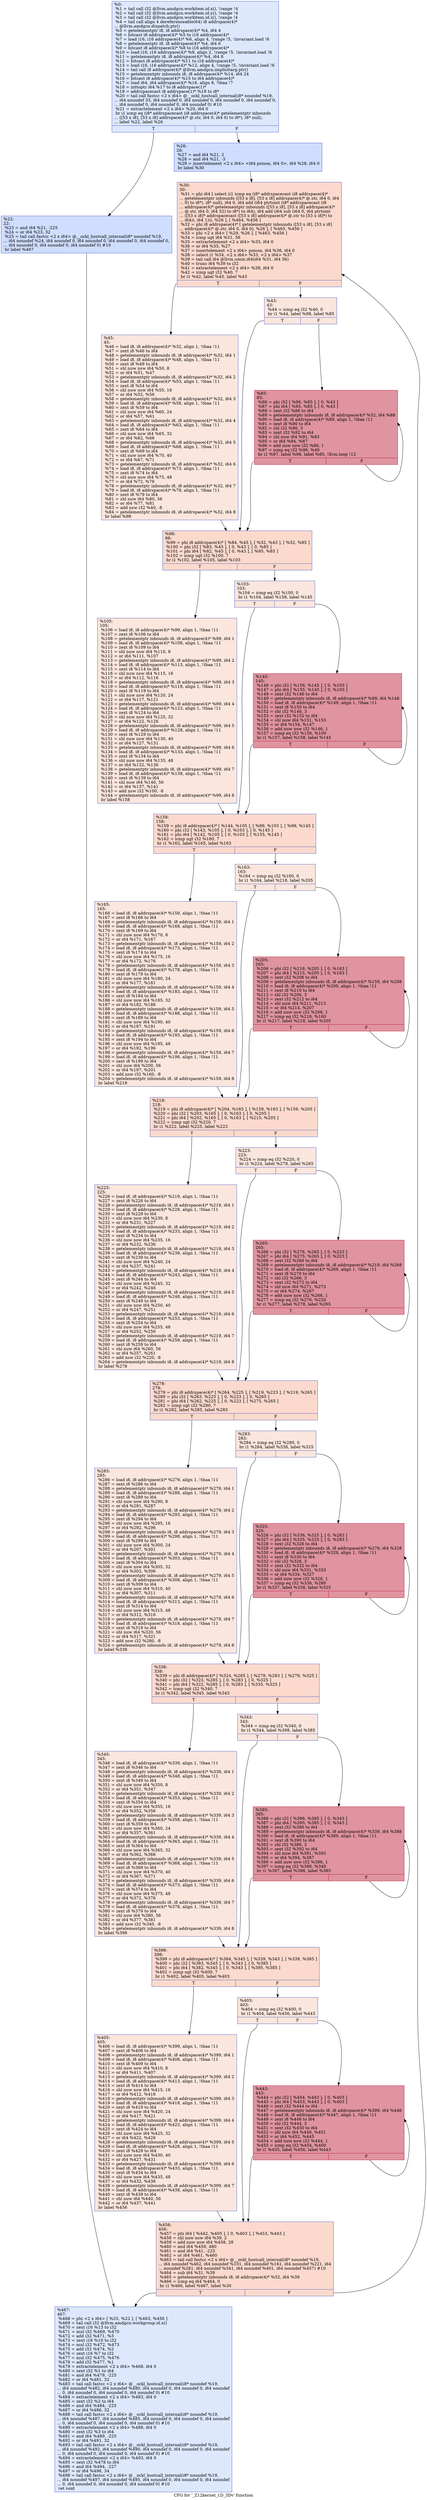 digraph "CFG for '_Z12kernel_1D_3Dv' function" {
	label="CFG for '_Z12kernel_1D_3Dv' function";

	Node0x54bc0a0 [shape=record,color="#3d50c3ff", style=filled, fillcolor="#b2ccfb70",label="{%0:\l  %1 = tail call i32 @llvm.amdgcn.workitem.id.x(), !range !4\l  %2 = tail call i32 @llvm.amdgcn.workitem.id.y(), !range !4\l  %3 = tail call i32 @llvm.amdgcn.workitem.id.z(), !range !4\l  %4 = tail call align 4 dereferenceable(64) i8 addrspace(4)*\l... @llvm.amdgcn.dispatch.ptr()\l  %5 = getelementptr i8, i8 addrspace(4)* %4, i64 4\l  %6 = bitcast i8 addrspace(4)* %5 to i16 addrspace(4)*\l  %7 = load i16, i16 addrspace(4)* %6, align 4, !range !5, !invariant.load !6\l  %8 = getelementptr i8, i8 addrspace(4)* %4, i64 6\l  %9 = bitcast i8 addrspace(4)* %8 to i16 addrspace(4)*\l  %10 = load i16, i16 addrspace(4)* %9, align 2, !range !5, !invariant.load !6\l  %11 = getelementptr i8, i8 addrspace(4)* %4, i64 8\l  %12 = bitcast i8 addrspace(4)* %11 to i16 addrspace(4)*\l  %13 = load i16, i16 addrspace(4)* %12, align 4, !range !5, !invariant.load !6\l  %14 = tail call i8 addrspace(4)* @llvm.amdgcn.implicitarg.ptr()\l  %15 = getelementptr inbounds i8, i8 addrspace(4)* %14, i64 24\l  %16 = bitcast i8 addrspace(4)* %15 to i64 addrspace(4)*\l  %17 = load i64, i64 addrspace(4)* %16, align 8, !tbaa !7\l  %18 = inttoptr i64 %17 to i8 addrspace(1)*\l  %19 = addrspacecast i8 addrspace(1)* %18 to i8*\l  %20 = tail call fastcc \<2 x i64\> @__ockl_hostcall_internal(i8* noundef %19,\l... i64 noundef 33, i64 noundef 0, i64 noundef 0, i64 noundef 0, i64 noundef 0,\l... i64 noundef 0, i64 noundef 0, i64 noundef 0) #10\l  %21 = extractelement \<2 x i64\> %20, i64 0\l  br i1 icmp eq (i8* addrspacecast (i8 addrspace(4)* getelementptr inbounds\l... ([53 x i8], [53 x i8] addrspace(4)* @.str, i64 0, i64 0) to i8*), i8* null),\l... label %22, label %26\l|{<s0>T|<s1>F}}"];
	Node0x54bc0a0:s0 -> Node0x54c04b0;
	Node0x54bc0a0:s1 -> Node0x54c0ea0;
	Node0x54c04b0 [shape=record,color="#3d50c3ff", style=filled, fillcolor="#93b5fe70",label="{%22:\l22:                                               \l  %23 = and i64 %21, -225\l  %24 = or i64 %23, 32\l  %25 = tail call fastcc \<2 x i64\> @__ockl_hostcall_internal(i8* noundef %19,\l... i64 noundef %24, i64 noundef 0, i64 noundef 0, i64 noundef 0, i64 noundef 0,\l... i64 noundef 0, i64 noundef 0, i64 noundef 0) #10\l  br label %467\l}"];
	Node0x54c04b0 -> Node0x54c1180;
	Node0x54c0ea0 [shape=record,color="#3d50c3ff", style=filled, fillcolor="#93b5fe70",label="{%26:\l26:                                               \l  %27 = and i64 %21, 2\l  %28 = and i64 %21, -3\l  %29 = insertelement \<2 x i64\> \<i64 poison, i64 0\>, i64 %28, i64 0\l  br label %30\l}"];
	Node0x54c0ea0 -> Node0x54c1d20;
	Node0x54c1d20 [shape=record,color="#3d50c3ff", style=filled, fillcolor="#f7ac8e70",label="{%30:\l30:                                               \l  %31 = phi i64 [ select (i1 icmp eq (i8* addrspacecast (i8 addrspace(4)*\l... getelementptr inbounds ([53 x i8], [53 x i8] addrspace(4)* @.str, i64 0, i64\l... 0) to i8*), i8* null), i64 0, i64 add (i64 ptrtoint (i8* addrspacecast (i8\l... addrspace(4)* getelementptr inbounds ([53 x i8], [53 x i8] addrspace(4)*\l... @.str, i64 0, i64 52) to i8*) to i64), i64 add (i64 sub (i64 0, i64 ptrtoint\l... ([53 x i8]* addrspacecast ([53 x i8] addrspace(4)* @.str to [53 x i8]*) to\l... i64)), i64 1))), %26 ], [ %464, %456 ]\l  %32 = phi i8 addrspace(4)* [ getelementptr inbounds ([53 x i8], [53 x i8]\l... addrspace(4)* @.str, i64 0, i64 0), %26 ], [ %465, %456 ]\l  %33 = phi \<2 x i64\> [ %29, %26 ], [ %463, %456 ]\l  %34 = icmp ugt i64 %31, 56\l  %35 = extractelement \<2 x i64\> %33, i64 0\l  %36 = or i64 %35, %27\l  %37 = insertelement \<2 x i64\> poison, i64 %36, i64 0\l  %38 = select i1 %34, \<2 x i64\> %33, \<2 x i64\> %37\l  %39 = tail call i64 @llvm.umin.i64(i64 %31, i64 56)\l  %40 = trunc i64 %39 to i32\l  %41 = extractelement \<2 x i64\> %38, i64 0\l  %42 = icmp ugt i32 %40, 7\l  br i1 %42, label %45, label %43\l|{<s0>T|<s1>F}}"];
	Node0x54c1d20:s0 -> Node0x54c2d90;
	Node0x54c1d20:s1 -> Node0x54c2e20;
	Node0x54c2e20 [shape=record,color="#3d50c3ff", style=filled, fillcolor="#f3c7b170",label="{%43:\l43:                                               \l  %44 = icmp eq i32 %40, 0\l  br i1 %44, label %98, label %85\l|{<s0>T|<s1>F}}"];
	Node0x54c2e20:s0 -> Node0x54c3020;
	Node0x54c2e20:s1 -> Node0x54c3070;
	Node0x54c2d90 [shape=record,color="#3d50c3ff", style=filled, fillcolor="#f3c7b170",label="{%45:\l45:                                               \l  %46 = load i8, i8 addrspace(4)* %32, align 1, !tbaa !11\l  %47 = zext i8 %46 to i64\l  %48 = getelementptr inbounds i8, i8 addrspace(4)* %32, i64 1\l  %49 = load i8, i8 addrspace(4)* %48, align 1, !tbaa !11\l  %50 = zext i8 %49 to i64\l  %51 = shl nuw nsw i64 %50, 8\l  %52 = or i64 %51, %47\l  %53 = getelementptr inbounds i8, i8 addrspace(4)* %32, i64 2\l  %54 = load i8, i8 addrspace(4)* %53, align 1, !tbaa !11\l  %55 = zext i8 %54 to i64\l  %56 = shl nuw nsw i64 %55, 16\l  %57 = or i64 %52, %56\l  %58 = getelementptr inbounds i8, i8 addrspace(4)* %32, i64 3\l  %59 = load i8, i8 addrspace(4)* %58, align 1, !tbaa !11\l  %60 = zext i8 %59 to i64\l  %61 = shl nuw nsw i64 %60, 24\l  %62 = or i64 %57, %61\l  %63 = getelementptr inbounds i8, i8 addrspace(4)* %32, i64 4\l  %64 = load i8, i8 addrspace(4)* %63, align 1, !tbaa !11\l  %65 = zext i8 %64 to i64\l  %66 = shl nuw nsw i64 %65, 32\l  %67 = or i64 %62, %66\l  %68 = getelementptr inbounds i8, i8 addrspace(4)* %32, i64 5\l  %69 = load i8, i8 addrspace(4)* %68, align 1, !tbaa !11\l  %70 = zext i8 %69 to i64\l  %71 = shl nuw nsw i64 %70, 40\l  %72 = or i64 %67, %71\l  %73 = getelementptr inbounds i8, i8 addrspace(4)* %32, i64 6\l  %74 = load i8, i8 addrspace(4)* %73, align 1, !tbaa !11\l  %75 = zext i8 %74 to i64\l  %76 = shl nuw nsw i64 %75, 48\l  %77 = or i64 %72, %76\l  %78 = getelementptr inbounds i8, i8 addrspace(4)* %32, i64 7\l  %79 = load i8, i8 addrspace(4)* %78, align 1, !tbaa !11\l  %80 = zext i8 %79 to i64\l  %81 = shl nuw i64 %80, 56\l  %82 = or i64 %77, %81\l  %83 = add nsw i32 %40, -8\l  %84 = getelementptr inbounds i8, i8 addrspace(4)* %32, i64 8\l  br label %98\l}"];
	Node0x54c2d90 -> Node0x54c3020;
	Node0x54c3070 [shape=record,color="#b70d28ff", style=filled, fillcolor="#b70d2870",label="{%85:\l85:                                               \l  %86 = phi i32 [ %96, %85 ], [ 0, %43 ]\l  %87 = phi i64 [ %95, %85 ], [ 0, %43 ]\l  %88 = zext i32 %86 to i64\l  %89 = getelementptr inbounds i8, i8 addrspace(4)* %32, i64 %88\l  %90 = load i8, i8 addrspace(4)* %89, align 1, !tbaa !11\l  %91 = zext i8 %90 to i64\l  %92 = shl i32 %86, 3\l  %93 = zext i32 %92 to i64\l  %94 = shl nuw i64 %91, %93\l  %95 = or i64 %94, %87\l  %96 = add nuw nsw i32 %86, 1\l  %97 = icmp eq i32 %96, %40\l  br i1 %97, label %98, label %85, !llvm.loop !12\l|{<s0>T|<s1>F}}"];
	Node0x54c3070:s0 -> Node0x54c3020;
	Node0x54c3070:s1 -> Node0x54c3070;
	Node0x54c3020 [shape=record,color="#3d50c3ff", style=filled, fillcolor="#f7ac8e70",label="{%98:\l98:                                               \l  %99 = phi i8 addrspace(4)* [ %84, %45 ], [ %32, %43 ], [ %32, %85 ]\l  %100 = phi i32 [ %83, %45 ], [ 0, %43 ], [ 0, %85 ]\l  %101 = phi i64 [ %82, %45 ], [ 0, %43 ], [ %95, %85 ]\l  %102 = icmp ugt i32 %100, 7\l  br i1 %102, label %105, label %103\l|{<s0>T|<s1>F}}"];
	Node0x54c3020:s0 -> Node0x54c5d00;
	Node0x54c3020:s1 -> Node0x54c5d50;
	Node0x54c5d50 [shape=record,color="#3d50c3ff", style=filled, fillcolor="#f3c7b170",label="{%103:\l103:                                              \l  %104 = icmp eq i32 %100, 0\l  br i1 %104, label %158, label %145\l|{<s0>T|<s1>F}}"];
	Node0x54c5d50:s0 -> Node0x54c5f20;
	Node0x54c5d50:s1 -> Node0x54c5f70;
	Node0x54c5d00 [shape=record,color="#3d50c3ff", style=filled, fillcolor="#f3c7b170",label="{%105:\l105:                                              \l  %106 = load i8, i8 addrspace(4)* %99, align 1, !tbaa !11\l  %107 = zext i8 %106 to i64\l  %108 = getelementptr inbounds i8, i8 addrspace(4)* %99, i64 1\l  %109 = load i8, i8 addrspace(4)* %108, align 1, !tbaa !11\l  %110 = zext i8 %109 to i64\l  %111 = shl nuw nsw i64 %110, 8\l  %112 = or i64 %111, %107\l  %113 = getelementptr inbounds i8, i8 addrspace(4)* %99, i64 2\l  %114 = load i8, i8 addrspace(4)* %113, align 1, !tbaa !11\l  %115 = zext i8 %114 to i64\l  %116 = shl nuw nsw i64 %115, 16\l  %117 = or i64 %112, %116\l  %118 = getelementptr inbounds i8, i8 addrspace(4)* %99, i64 3\l  %119 = load i8, i8 addrspace(4)* %118, align 1, !tbaa !11\l  %120 = zext i8 %119 to i64\l  %121 = shl nuw nsw i64 %120, 24\l  %122 = or i64 %117, %121\l  %123 = getelementptr inbounds i8, i8 addrspace(4)* %99, i64 4\l  %124 = load i8, i8 addrspace(4)* %123, align 1, !tbaa !11\l  %125 = zext i8 %124 to i64\l  %126 = shl nuw nsw i64 %125, 32\l  %127 = or i64 %122, %126\l  %128 = getelementptr inbounds i8, i8 addrspace(4)* %99, i64 5\l  %129 = load i8, i8 addrspace(4)* %128, align 1, !tbaa !11\l  %130 = zext i8 %129 to i64\l  %131 = shl nuw nsw i64 %130, 40\l  %132 = or i64 %127, %131\l  %133 = getelementptr inbounds i8, i8 addrspace(4)* %99, i64 6\l  %134 = load i8, i8 addrspace(4)* %133, align 1, !tbaa !11\l  %135 = zext i8 %134 to i64\l  %136 = shl nuw nsw i64 %135, 48\l  %137 = or i64 %132, %136\l  %138 = getelementptr inbounds i8, i8 addrspace(4)* %99, i64 7\l  %139 = load i8, i8 addrspace(4)* %138, align 1, !tbaa !11\l  %140 = zext i8 %139 to i64\l  %141 = shl nuw i64 %140, 56\l  %142 = or i64 %137, %141\l  %143 = add nsw i32 %100, -8\l  %144 = getelementptr inbounds i8, i8 addrspace(4)* %99, i64 8\l  br label %158\l}"];
	Node0x54c5d00 -> Node0x54c5f20;
	Node0x54c5f70 [shape=record,color="#b70d28ff", style=filled, fillcolor="#b70d2870",label="{%145:\l145:                                              \l  %146 = phi i32 [ %156, %145 ], [ 0, %103 ]\l  %147 = phi i64 [ %155, %145 ], [ 0, %103 ]\l  %148 = zext i32 %146 to i64\l  %149 = getelementptr inbounds i8, i8 addrspace(4)* %99, i64 %148\l  %150 = load i8, i8 addrspace(4)* %149, align 1, !tbaa !11\l  %151 = zext i8 %150 to i64\l  %152 = shl i32 %146, 3\l  %153 = zext i32 %152 to i64\l  %154 = shl nuw i64 %151, %153\l  %155 = or i64 %154, %147\l  %156 = add nuw nsw i32 %146, 1\l  %157 = icmp eq i32 %156, %100\l  br i1 %157, label %158, label %145\l|{<s0>T|<s1>F}}"];
	Node0x54c5f70:s0 -> Node0x54c5f20;
	Node0x54c5f70:s1 -> Node0x54c5f70;
	Node0x54c5f20 [shape=record,color="#3d50c3ff", style=filled, fillcolor="#f7ac8e70",label="{%158:\l158:                                              \l  %159 = phi i8 addrspace(4)* [ %144, %105 ], [ %99, %103 ], [ %99, %145 ]\l  %160 = phi i32 [ %143, %105 ], [ 0, %103 ], [ 0, %145 ]\l  %161 = phi i64 [ %142, %105 ], [ 0, %103 ], [ %155, %145 ]\l  %162 = icmp ugt i32 %160, 7\l  br i1 %162, label %165, label %163\l|{<s0>T|<s1>F}}"];
	Node0x54c5f20:s0 -> Node0x54c8440;
	Node0x54c5f20:s1 -> Node0x54c8490;
	Node0x54c8490 [shape=record,color="#3d50c3ff", style=filled, fillcolor="#f3c7b170",label="{%163:\l163:                                              \l  %164 = icmp eq i32 %160, 0\l  br i1 %164, label %218, label %205\l|{<s0>T|<s1>F}}"];
	Node0x54c8490:s0 -> Node0x54c8620;
	Node0x54c8490:s1 -> Node0x54c8670;
	Node0x54c8440 [shape=record,color="#3d50c3ff", style=filled, fillcolor="#f3c7b170",label="{%165:\l165:                                              \l  %166 = load i8, i8 addrspace(4)* %159, align 1, !tbaa !11\l  %167 = zext i8 %166 to i64\l  %168 = getelementptr inbounds i8, i8 addrspace(4)* %159, i64 1\l  %169 = load i8, i8 addrspace(4)* %168, align 1, !tbaa !11\l  %170 = zext i8 %169 to i64\l  %171 = shl nuw nsw i64 %170, 8\l  %172 = or i64 %171, %167\l  %173 = getelementptr inbounds i8, i8 addrspace(4)* %159, i64 2\l  %174 = load i8, i8 addrspace(4)* %173, align 1, !tbaa !11\l  %175 = zext i8 %174 to i64\l  %176 = shl nuw nsw i64 %175, 16\l  %177 = or i64 %172, %176\l  %178 = getelementptr inbounds i8, i8 addrspace(4)* %159, i64 3\l  %179 = load i8, i8 addrspace(4)* %178, align 1, !tbaa !11\l  %180 = zext i8 %179 to i64\l  %181 = shl nuw nsw i64 %180, 24\l  %182 = or i64 %177, %181\l  %183 = getelementptr inbounds i8, i8 addrspace(4)* %159, i64 4\l  %184 = load i8, i8 addrspace(4)* %183, align 1, !tbaa !11\l  %185 = zext i8 %184 to i64\l  %186 = shl nuw nsw i64 %185, 32\l  %187 = or i64 %182, %186\l  %188 = getelementptr inbounds i8, i8 addrspace(4)* %159, i64 5\l  %189 = load i8, i8 addrspace(4)* %188, align 1, !tbaa !11\l  %190 = zext i8 %189 to i64\l  %191 = shl nuw nsw i64 %190, 40\l  %192 = or i64 %187, %191\l  %193 = getelementptr inbounds i8, i8 addrspace(4)* %159, i64 6\l  %194 = load i8, i8 addrspace(4)* %193, align 1, !tbaa !11\l  %195 = zext i8 %194 to i64\l  %196 = shl nuw nsw i64 %195, 48\l  %197 = or i64 %192, %196\l  %198 = getelementptr inbounds i8, i8 addrspace(4)* %159, i64 7\l  %199 = load i8, i8 addrspace(4)* %198, align 1, !tbaa !11\l  %200 = zext i8 %199 to i64\l  %201 = shl nuw i64 %200, 56\l  %202 = or i64 %197, %201\l  %203 = add nsw i32 %160, -8\l  %204 = getelementptr inbounds i8, i8 addrspace(4)* %159, i64 8\l  br label %218\l}"];
	Node0x54c8440 -> Node0x54c8620;
	Node0x54c8670 [shape=record,color="#b70d28ff", style=filled, fillcolor="#b70d2870",label="{%205:\l205:                                              \l  %206 = phi i32 [ %216, %205 ], [ 0, %163 ]\l  %207 = phi i64 [ %215, %205 ], [ 0, %163 ]\l  %208 = zext i32 %206 to i64\l  %209 = getelementptr inbounds i8, i8 addrspace(4)* %159, i64 %208\l  %210 = load i8, i8 addrspace(4)* %209, align 1, !tbaa !11\l  %211 = zext i8 %210 to i64\l  %212 = shl i32 %206, 3\l  %213 = zext i32 %212 to i64\l  %214 = shl nuw i64 %211, %213\l  %215 = or i64 %214, %207\l  %216 = add nuw nsw i32 %206, 1\l  %217 = icmp eq i32 %216, %160\l  br i1 %217, label %218, label %205\l|{<s0>T|<s1>F}}"];
	Node0x54c8670:s0 -> Node0x54c8620;
	Node0x54c8670:s1 -> Node0x54c8670;
	Node0x54c8620 [shape=record,color="#3d50c3ff", style=filled, fillcolor="#f7ac8e70",label="{%218:\l218:                                              \l  %219 = phi i8 addrspace(4)* [ %204, %165 ], [ %159, %163 ], [ %159, %205 ]\l  %220 = phi i32 [ %203, %165 ], [ 0, %163 ], [ 0, %205 ]\l  %221 = phi i64 [ %202, %165 ], [ 0, %163 ], [ %215, %205 ]\l  %222 = icmp ugt i32 %220, 7\l  br i1 %222, label %225, label %223\l|{<s0>T|<s1>F}}"];
	Node0x54c8620:s0 -> Node0x54ca6c0;
	Node0x54c8620:s1 -> Node0x54ca710;
	Node0x54ca710 [shape=record,color="#3d50c3ff", style=filled, fillcolor="#f3c7b170",label="{%223:\l223:                                              \l  %224 = icmp eq i32 %220, 0\l  br i1 %224, label %278, label %265\l|{<s0>T|<s1>F}}"];
	Node0x54ca710:s0 -> Node0x54ca8a0;
	Node0x54ca710:s1 -> Node0x54ca8f0;
	Node0x54ca6c0 [shape=record,color="#3d50c3ff", style=filled, fillcolor="#f3c7b170",label="{%225:\l225:                                              \l  %226 = load i8, i8 addrspace(4)* %219, align 1, !tbaa !11\l  %227 = zext i8 %226 to i64\l  %228 = getelementptr inbounds i8, i8 addrspace(4)* %219, i64 1\l  %229 = load i8, i8 addrspace(4)* %228, align 1, !tbaa !11\l  %230 = zext i8 %229 to i64\l  %231 = shl nuw nsw i64 %230, 8\l  %232 = or i64 %231, %227\l  %233 = getelementptr inbounds i8, i8 addrspace(4)* %219, i64 2\l  %234 = load i8, i8 addrspace(4)* %233, align 1, !tbaa !11\l  %235 = zext i8 %234 to i64\l  %236 = shl nuw nsw i64 %235, 16\l  %237 = or i64 %232, %236\l  %238 = getelementptr inbounds i8, i8 addrspace(4)* %219, i64 3\l  %239 = load i8, i8 addrspace(4)* %238, align 1, !tbaa !11\l  %240 = zext i8 %239 to i64\l  %241 = shl nuw nsw i64 %240, 24\l  %242 = or i64 %237, %241\l  %243 = getelementptr inbounds i8, i8 addrspace(4)* %219, i64 4\l  %244 = load i8, i8 addrspace(4)* %243, align 1, !tbaa !11\l  %245 = zext i8 %244 to i64\l  %246 = shl nuw nsw i64 %245, 32\l  %247 = or i64 %242, %246\l  %248 = getelementptr inbounds i8, i8 addrspace(4)* %219, i64 5\l  %249 = load i8, i8 addrspace(4)* %248, align 1, !tbaa !11\l  %250 = zext i8 %249 to i64\l  %251 = shl nuw nsw i64 %250, 40\l  %252 = or i64 %247, %251\l  %253 = getelementptr inbounds i8, i8 addrspace(4)* %219, i64 6\l  %254 = load i8, i8 addrspace(4)* %253, align 1, !tbaa !11\l  %255 = zext i8 %254 to i64\l  %256 = shl nuw nsw i64 %255, 48\l  %257 = or i64 %252, %256\l  %258 = getelementptr inbounds i8, i8 addrspace(4)* %219, i64 7\l  %259 = load i8, i8 addrspace(4)* %258, align 1, !tbaa !11\l  %260 = zext i8 %259 to i64\l  %261 = shl nuw i64 %260, 56\l  %262 = or i64 %257, %261\l  %263 = add nsw i32 %220, -8\l  %264 = getelementptr inbounds i8, i8 addrspace(4)* %219, i64 8\l  br label %278\l}"];
	Node0x54ca6c0 -> Node0x54ca8a0;
	Node0x54ca8f0 [shape=record,color="#b70d28ff", style=filled, fillcolor="#b70d2870",label="{%265:\l265:                                              \l  %266 = phi i32 [ %276, %265 ], [ 0, %223 ]\l  %267 = phi i64 [ %275, %265 ], [ 0, %223 ]\l  %268 = zext i32 %266 to i64\l  %269 = getelementptr inbounds i8, i8 addrspace(4)* %219, i64 %268\l  %270 = load i8, i8 addrspace(4)* %269, align 1, !tbaa !11\l  %271 = zext i8 %270 to i64\l  %272 = shl i32 %266, 3\l  %273 = zext i32 %272 to i64\l  %274 = shl nuw i64 %271, %273\l  %275 = or i64 %274, %267\l  %276 = add nuw nsw i32 %266, 1\l  %277 = icmp eq i32 %276, %220\l  br i1 %277, label %278, label %265\l|{<s0>T|<s1>F}}"];
	Node0x54ca8f0:s0 -> Node0x54ca8a0;
	Node0x54ca8f0:s1 -> Node0x54ca8f0;
	Node0x54ca8a0 [shape=record,color="#3d50c3ff", style=filled, fillcolor="#f7ac8e70",label="{%278:\l278:                                              \l  %279 = phi i8 addrspace(4)* [ %264, %225 ], [ %219, %223 ], [ %219, %265 ]\l  %280 = phi i32 [ %263, %225 ], [ 0, %223 ], [ 0, %265 ]\l  %281 = phi i64 [ %262, %225 ], [ 0, %223 ], [ %275, %265 ]\l  %282 = icmp ugt i32 %280, 7\l  br i1 %282, label %285, label %283\l|{<s0>T|<s1>F}}"];
	Node0x54ca8a0:s0 -> Node0x54cd120;
	Node0x54ca8a0:s1 -> Node0x54cd170;
	Node0x54cd170 [shape=record,color="#3d50c3ff", style=filled, fillcolor="#f3c7b170",label="{%283:\l283:                                              \l  %284 = icmp eq i32 %280, 0\l  br i1 %284, label %338, label %325\l|{<s0>T|<s1>F}}"];
	Node0x54cd170:s0 -> Node0x54cd300;
	Node0x54cd170:s1 -> Node0x54cd350;
	Node0x54cd120 [shape=record,color="#3d50c3ff", style=filled, fillcolor="#f3c7b170",label="{%285:\l285:                                              \l  %286 = load i8, i8 addrspace(4)* %279, align 1, !tbaa !11\l  %287 = zext i8 %286 to i64\l  %288 = getelementptr inbounds i8, i8 addrspace(4)* %279, i64 1\l  %289 = load i8, i8 addrspace(4)* %288, align 1, !tbaa !11\l  %290 = zext i8 %289 to i64\l  %291 = shl nuw nsw i64 %290, 8\l  %292 = or i64 %291, %287\l  %293 = getelementptr inbounds i8, i8 addrspace(4)* %279, i64 2\l  %294 = load i8, i8 addrspace(4)* %293, align 1, !tbaa !11\l  %295 = zext i8 %294 to i64\l  %296 = shl nuw nsw i64 %295, 16\l  %297 = or i64 %292, %296\l  %298 = getelementptr inbounds i8, i8 addrspace(4)* %279, i64 3\l  %299 = load i8, i8 addrspace(4)* %298, align 1, !tbaa !11\l  %300 = zext i8 %299 to i64\l  %301 = shl nuw nsw i64 %300, 24\l  %302 = or i64 %297, %301\l  %303 = getelementptr inbounds i8, i8 addrspace(4)* %279, i64 4\l  %304 = load i8, i8 addrspace(4)* %303, align 1, !tbaa !11\l  %305 = zext i8 %304 to i64\l  %306 = shl nuw nsw i64 %305, 32\l  %307 = or i64 %302, %306\l  %308 = getelementptr inbounds i8, i8 addrspace(4)* %279, i64 5\l  %309 = load i8, i8 addrspace(4)* %308, align 1, !tbaa !11\l  %310 = zext i8 %309 to i64\l  %311 = shl nuw nsw i64 %310, 40\l  %312 = or i64 %307, %311\l  %313 = getelementptr inbounds i8, i8 addrspace(4)* %279, i64 6\l  %314 = load i8, i8 addrspace(4)* %313, align 1, !tbaa !11\l  %315 = zext i8 %314 to i64\l  %316 = shl nuw nsw i64 %315, 48\l  %317 = or i64 %312, %316\l  %318 = getelementptr inbounds i8, i8 addrspace(4)* %279, i64 7\l  %319 = load i8, i8 addrspace(4)* %318, align 1, !tbaa !11\l  %320 = zext i8 %319 to i64\l  %321 = shl nuw i64 %320, 56\l  %322 = or i64 %317, %321\l  %323 = add nsw i32 %280, -8\l  %324 = getelementptr inbounds i8, i8 addrspace(4)* %279, i64 8\l  br label %338\l}"];
	Node0x54cd120 -> Node0x54cd300;
	Node0x54cd350 [shape=record,color="#b70d28ff", style=filled, fillcolor="#b70d2870",label="{%325:\l325:                                              \l  %326 = phi i32 [ %336, %325 ], [ 0, %283 ]\l  %327 = phi i64 [ %335, %325 ], [ 0, %283 ]\l  %328 = zext i32 %326 to i64\l  %329 = getelementptr inbounds i8, i8 addrspace(4)* %279, i64 %328\l  %330 = load i8, i8 addrspace(4)* %329, align 1, !tbaa !11\l  %331 = zext i8 %330 to i64\l  %332 = shl i32 %326, 3\l  %333 = zext i32 %332 to i64\l  %334 = shl nuw i64 %331, %333\l  %335 = or i64 %334, %327\l  %336 = add nuw nsw i32 %326, 1\l  %337 = icmp eq i32 %336, %280\l  br i1 %337, label %338, label %325\l|{<s0>T|<s1>F}}"];
	Node0x54cd350:s0 -> Node0x54cd300;
	Node0x54cd350:s1 -> Node0x54cd350;
	Node0x54cd300 [shape=record,color="#3d50c3ff", style=filled, fillcolor="#f7ac8e70",label="{%338:\l338:                                              \l  %339 = phi i8 addrspace(4)* [ %324, %285 ], [ %279, %283 ], [ %279, %325 ]\l  %340 = phi i32 [ %323, %285 ], [ 0, %283 ], [ 0, %325 ]\l  %341 = phi i64 [ %322, %285 ], [ 0, %283 ], [ %335, %325 ]\l  %342 = icmp ugt i32 %340, 7\l  br i1 %342, label %345, label %343\l|{<s0>T|<s1>F}}"];
	Node0x54cd300:s0 -> Node0x54cfd70;
	Node0x54cd300:s1 -> Node0x54cfdc0;
	Node0x54cfdc0 [shape=record,color="#3d50c3ff", style=filled, fillcolor="#f3c7b170",label="{%343:\l343:                                              \l  %344 = icmp eq i32 %340, 0\l  br i1 %344, label %398, label %385\l|{<s0>T|<s1>F}}"];
	Node0x54cfdc0:s0 -> Node0x54cff50;
	Node0x54cfdc0:s1 -> Node0x54cffa0;
	Node0x54cfd70 [shape=record,color="#3d50c3ff", style=filled, fillcolor="#f3c7b170",label="{%345:\l345:                                              \l  %346 = load i8, i8 addrspace(4)* %339, align 1, !tbaa !11\l  %347 = zext i8 %346 to i64\l  %348 = getelementptr inbounds i8, i8 addrspace(4)* %339, i64 1\l  %349 = load i8, i8 addrspace(4)* %348, align 1, !tbaa !11\l  %350 = zext i8 %349 to i64\l  %351 = shl nuw nsw i64 %350, 8\l  %352 = or i64 %351, %347\l  %353 = getelementptr inbounds i8, i8 addrspace(4)* %339, i64 2\l  %354 = load i8, i8 addrspace(4)* %353, align 1, !tbaa !11\l  %355 = zext i8 %354 to i64\l  %356 = shl nuw nsw i64 %355, 16\l  %357 = or i64 %352, %356\l  %358 = getelementptr inbounds i8, i8 addrspace(4)* %339, i64 3\l  %359 = load i8, i8 addrspace(4)* %358, align 1, !tbaa !11\l  %360 = zext i8 %359 to i64\l  %361 = shl nuw nsw i64 %360, 24\l  %362 = or i64 %357, %361\l  %363 = getelementptr inbounds i8, i8 addrspace(4)* %339, i64 4\l  %364 = load i8, i8 addrspace(4)* %363, align 1, !tbaa !11\l  %365 = zext i8 %364 to i64\l  %366 = shl nuw nsw i64 %365, 32\l  %367 = or i64 %362, %366\l  %368 = getelementptr inbounds i8, i8 addrspace(4)* %339, i64 5\l  %369 = load i8, i8 addrspace(4)* %368, align 1, !tbaa !11\l  %370 = zext i8 %369 to i64\l  %371 = shl nuw nsw i64 %370, 40\l  %372 = or i64 %367, %371\l  %373 = getelementptr inbounds i8, i8 addrspace(4)* %339, i64 6\l  %374 = load i8, i8 addrspace(4)* %373, align 1, !tbaa !11\l  %375 = zext i8 %374 to i64\l  %376 = shl nuw nsw i64 %375, 48\l  %377 = or i64 %372, %376\l  %378 = getelementptr inbounds i8, i8 addrspace(4)* %339, i64 7\l  %379 = load i8, i8 addrspace(4)* %378, align 1, !tbaa !11\l  %380 = zext i8 %379 to i64\l  %381 = shl nuw i64 %380, 56\l  %382 = or i64 %377, %381\l  %383 = add nsw i32 %340, -8\l  %384 = getelementptr inbounds i8, i8 addrspace(4)* %339, i64 8\l  br label %398\l}"];
	Node0x54cfd70 -> Node0x54cff50;
	Node0x54cffa0 [shape=record,color="#b70d28ff", style=filled, fillcolor="#b70d2870",label="{%385:\l385:                                              \l  %386 = phi i32 [ %396, %385 ], [ 0, %343 ]\l  %387 = phi i64 [ %395, %385 ], [ 0, %343 ]\l  %388 = zext i32 %386 to i64\l  %389 = getelementptr inbounds i8, i8 addrspace(4)* %339, i64 %388\l  %390 = load i8, i8 addrspace(4)* %389, align 1, !tbaa !11\l  %391 = zext i8 %390 to i64\l  %392 = shl i32 %386, 3\l  %393 = zext i32 %392 to i64\l  %394 = shl nuw i64 %391, %393\l  %395 = or i64 %394, %387\l  %396 = add nuw nsw i32 %386, 1\l  %397 = icmp eq i32 %396, %340\l  br i1 %397, label %398, label %385\l|{<s0>T|<s1>F}}"];
	Node0x54cffa0:s0 -> Node0x54cff50;
	Node0x54cffa0:s1 -> Node0x54cffa0;
	Node0x54cff50 [shape=record,color="#3d50c3ff", style=filled, fillcolor="#f7ac8e70",label="{%398:\l398:                                              \l  %399 = phi i8 addrspace(4)* [ %384, %345 ], [ %339, %343 ], [ %339, %385 ]\l  %400 = phi i32 [ %383, %345 ], [ 0, %343 ], [ 0, %385 ]\l  %401 = phi i64 [ %382, %345 ], [ 0, %343 ], [ %395, %385 ]\l  %402 = icmp ugt i32 %400, 7\l  br i1 %402, label %405, label %403\l|{<s0>T|<s1>F}}"];
	Node0x54cff50:s0 -> Node0x54d25d0;
	Node0x54cff50:s1 -> Node0x54d2620;
	Node0x54d2620 [shape=record,color="#3d50c3ff", style=filled, fillcolor="#f3c7b170",label="{%403:\l403:                                              \l  %404 = icmp eq i32 %400, 0\l  br i1 %404, label %456, label %443\l|{<s0>T|<s1>F}}"];
	Node0x54d2620:s0 -> Node0x54c21c0;
	Node0x54d2620:s1 -> Node0x54d27b0;
	Node0x54d25d0 [shape=record,color="#3d50c3ff", style=filled, fillcolor="#f3c7b170",label="{%405:\l405:                                              \l  %406 = load i8, i8 addrspace(4)* %399, align 1, !tbaa !11\l  %407 = zext i8 %406 to i64\l  %408 = getelementptr inbounds i8, i8 addrspace(4)* %399, i64 1\l  %409 = load i8, i8 addrspace(4)* %408, align 1, !tbaa !11\l  %410 = zext i8 %409 to i64\l  %411 = shl nuw nsw i64 %410, 8\l  %412 = or i64 %411, %407\l  %413 = getelementptr inbounds i8, i8 addrspace(4)* %399, i64 2\l  %414 = load i8, i8 addrspace(4)* %413, align 1, !tbaa !11\l  %415 = zext i8 %414 to i64\l  %416 = shl nuw nsw i64 %415, 16\l  %417 = or i64 %412, %416\l  %418 = getelementptr inbounds i8, i8 addrspace(4)* %399, i64 3\l  %419 = load i8, i8 addrspace(4)* %418, align 1, !tbaa !11\l  %420 = zext i8 %419 to i64\l  %421 = shl nuw nsw i64 %420, 24\l  %422 = or i64 %417, %421\l  %423 = getelementptr inbounds i8, i8 addrspace(4)* %399, i64 4\l  %424 = load i8, i8 addrspace(4)* %423, align 1, !tbaa !11\l  %425 = zext i8 %424 to i64\l  %426 = shl nuw nsw i64 %425, 32\l  %427 = or i64 %422, %426\l  %428 = getelementptr inbounds i8, i8 addrspace(4)* %399, i64 5\l  %429 = load i8, i8 addrspace(4)* %428, align 1, !tbaa !11\l  %430 = zext i8 %429 to i64\l  %431 = shl nuw nsw i64 %430, 40\l  %432 = or i64 %427, %431\l  %433 = getelementptr inbounds i8, i8 addrspace(4)* %399, i64 6\l  %434 = load i8, i8 addrspace(4)* %433, align 1, !tbaa !11\l  %435 = zext i8 %434 to i64\l  %436 = shl nuw nsw i64 %435, 48\l  %437 = or i64 %432, %436\l  %438 = getelementptr inbounds i8, i8 addrspace(4)* %399, i64 7\l  %439 = load i8, i8 addrspace(4)* %438, align 1, !tbaa !11\l  %440 = zext i8 %439 to i64\l  %441 = shl nuw i64 %440, 56\l  %442 = or i64 %437, %441\l  br label %456\l}"];
	Node0x54d25d0 -> Node0x54c21c0;
	Node0x54d27b0 [shape=record,color="#b70d28ff", style=filled, fillcolor="#b70d2870",label="{%443:\l443:                                              \l  %444 = phi i32 [ %454, %443 ], [ 0, %403 ]\l  %445 = phi i64 [ %453, %443 ], [ 0, %403 ]\l  %446 = zext i32 %444 to i64\l  %447 = getelementptr inbounds i8, i8 addrspace(4)* %399, i64 %446\l  %448 = load i8, i8 addrspace(4)* %447, align 1, !tbaa !11\l  %449 = zext i8 %448 to i64\l  %450 = shl i32 %444, 3\l  %451 = zext i32 %450 to i64\l  %452 = shl nuw i64 %449, %451\l  %453 = or i64 %452, %445\l  %454 = add nuw nsw i32 %444, 1\l  %455 = icmp eq i32 %454, %400\l  br i1 %455, label %456, label %443\l|{<s0>T|<s1>F}}"];
	Node0x54d27b0:s0 -> Node0x54c21c0;
	Node0x54d27b0:s1 -> Node0x54d27b0;
	Node0x54c21c0 [shape=record,color="#3d50c3ff", style=filled, fillcolor="#f7ac8e70",label="{%456:\l456:                                              \l  %457 = phi i64 [ %442, %405 ], [ 0, %403 ], [ %453, %443 ]\l  %458 = shl nuw nsw i64 %39, 2\l  %459 = add nuw nsw i64 %458, 28\l  %460 = and i64 %459, 480\l  %461 = and i64 %41, -225\l  %462 = or i64 %461, %460\l  %463 = tail call fastcc \<2 x i64\> @__ockl_hostcall_internal(i8* noundef %19,\l... i64 noundef %462, i64 noundef %101, i64 noundef %161, i64 noundef %221, i64\l... noundef %281, i64 noundef %341, i64 noundef %401, i64 noundef %457) #10\l  %464 = sub i64 %31, %39\l  %465 = getelementptr inbounds i8, i8 addrspace(4)* %32, i64 %39\l  %466 = icmp eq i64 %464, 0\l  br i1 %466, label %467, label %30\l|{<s0>T|<s1>F}}"];
	Node0x54c21c0:s0 -> Node0x54c1180;
	Node0x54c21c0:s1 -> Node0x54c1d20;
	Node0x54c1180 [shape=record,color="#3d50c3ff", style=filled, fillcolor="#b2ccfb70",label="{%467:\l467:                                              \l  %468 = phi \<2 x i64\> [ %25, %22 ], [ %463, %456 ]\l  %469 = tail call i32 @llvm.amdgcn.workgroup.id.x()\l  %470 = zext i16 %13 to i32\l  %471 = mul i32 %469, %470\l  %472 = add i32 %471, %3\l  %473 = zext i16 %10 to i32\l  %474 = mul i32 %472, %473\l  %475 = add i32 %474, %2\l  %476 = zext i16 %7 to i32\l  %477 = mul i32 %475, %476\l  %478 = add i32 %477, %1\l  %479 = extractelement \<2 x i64\> %468, i64 0\l  %480 = zext i32 %1 to i64\l  %481 = and i64 %479, -225\l  %482 = or i64 %481, 32\l  %483 = tail call fastcc \<2 x i64\> @__ockl_hostcall_internal(i8* noundef %19,\l... i64 noundef %482, i64 noundef %480, i64 noundef 0, i64 noundef 0, i64 noundef\l... 0, i64 noundef 0, i64 noundef 0, i64 noundef 0) #10\l  %484 = extractelement \<2 x i64\> %483, i64 0\l  %485 = zext i32 %2 to i64\l  %486 = and i64 %484, -225\l  %487 = or i64 %486, 32\l  %488 = tail call fastcc \<2 x i64\> @__ockl_hostcall_internal(i8* noundef %19,\l... i64 noundef %487, i64 noundef %485, i64 noundef 0, i64 noundef 0, i64 noundef\l... 0, i64 noundef 0, i64 noundef 0, i64 noundef 0) #10\l  %489 = extractelement \<2 x i64\> %488, i64 0\l  %490 = zext i32 %3 to i64\l  %491 = and i64 %489, -225\l  %492 = or i64 %491, 32\l  %493 = tail call fastcc \<2 x i64\> @__ockl_hostcall_internal(i8* noundef %19,\l... i64 noundef %492, i64 noundef %490, i64 noundef 0, i64 noundef 0, i64 noundef\l... 0, i64 noundef 0, i64 noundef 0, i64 noundef 0) #10\l  %494 = extractelement \<2 x i64\> %493, i64 0\l  %495 = zext i32 %478 to i64\l  %496 = and i64 %494, -227\l  %497 = or i64 %496, 34\l  %498 = tail call fastcc \<2 x i64\> @__ockl_hostcall_internal(i8* noundef %19,\l... i64 noundef %497, i64 noundef %495, i64 noundef 0, i64 noundef 0, i64 noundef\l... 0, i64 noundef 0, i64 noundef 0, i64 noundef 0) #10\l  ret void\l}"];
}
